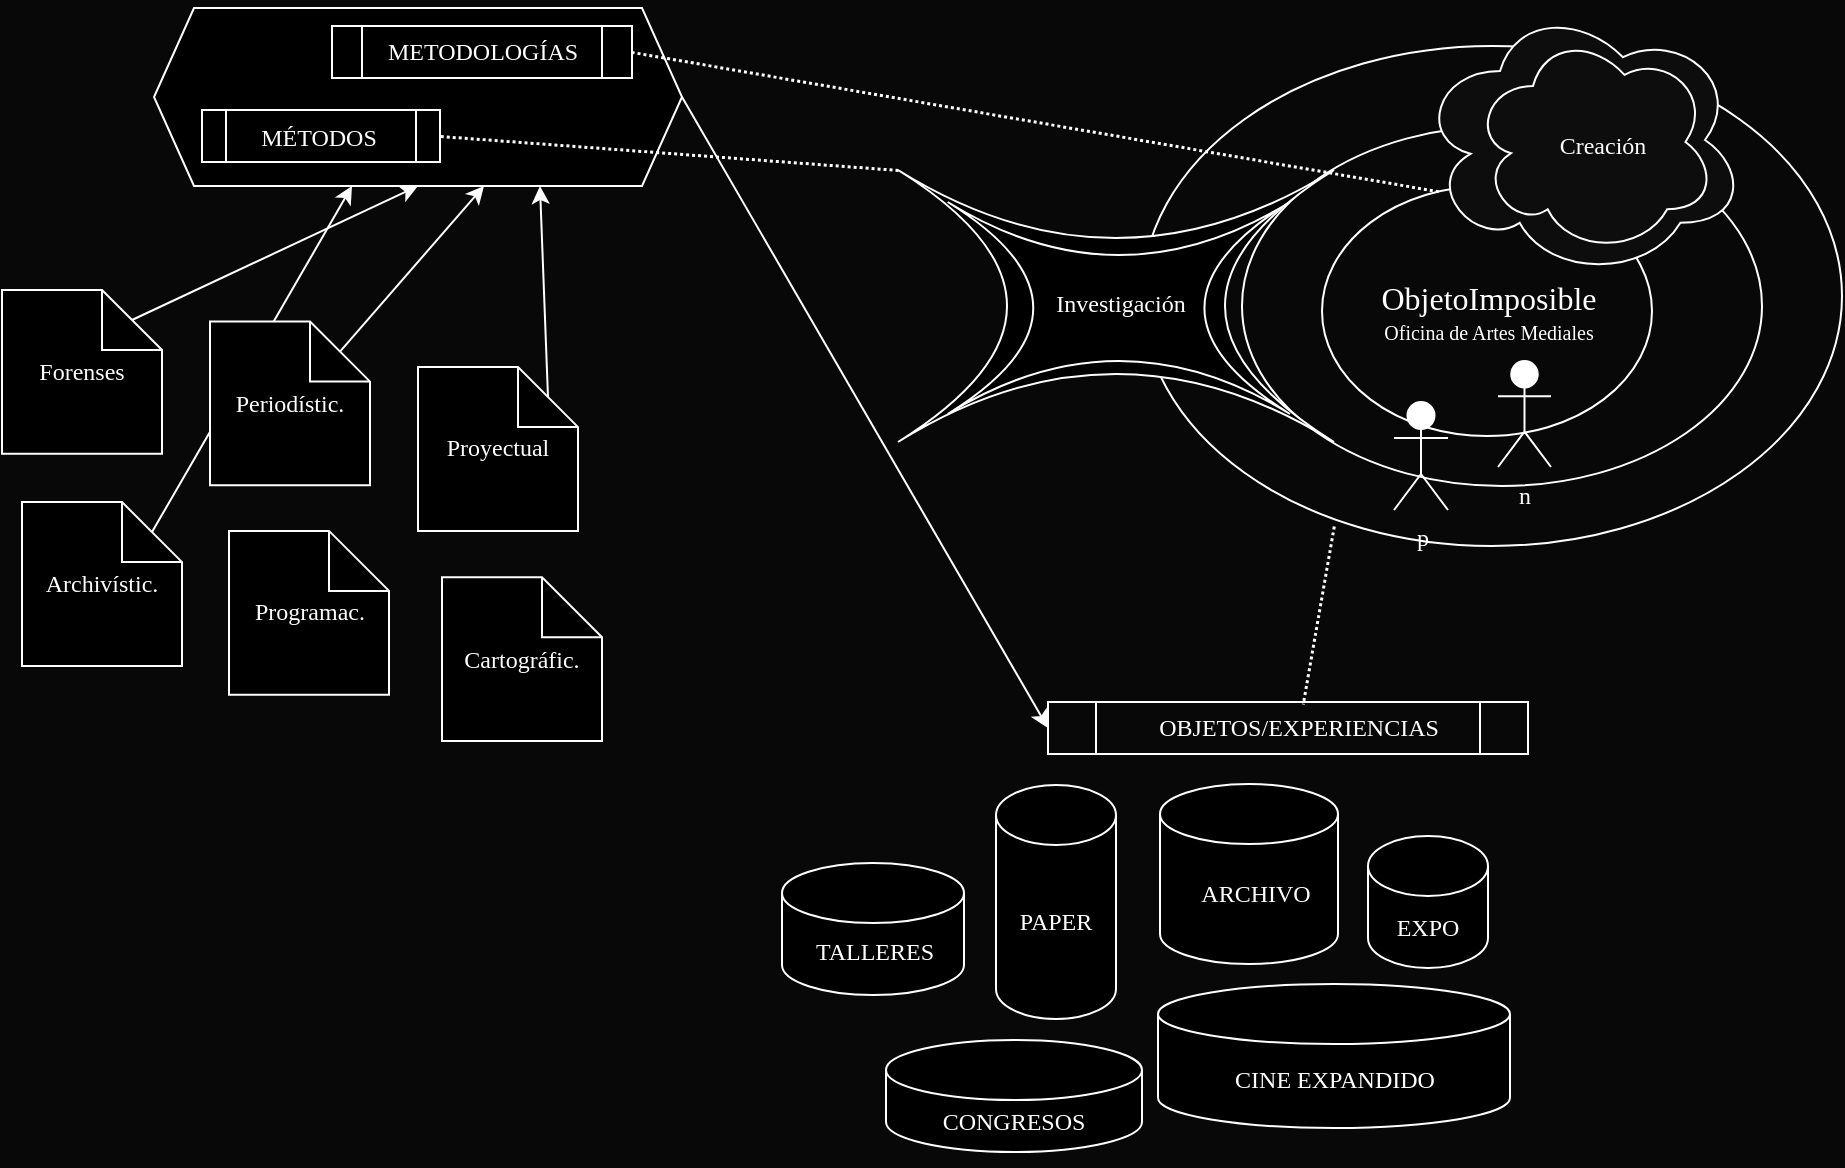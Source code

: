 <mxfile version="25.0.3">
  <diagram name="Página-1" id="DPXetlD3XrPpk3xnJjzK">
    <mxGraphModel dx="880" dy="442" grid="0" gridSize="10" guides="1" tooltips="1" connect="1" arrows="1" fold="1" page="1" pageScale="1" pageWidth="1169" pageHeight="1654" background="#080808" math="0" shadow="0">
      <root>
        <mxCell id="0" />
        <mxCell id="1" parent="0" />
        <mxCell id="ruHqc4geiHLoJ0B3QaW_-77" value="" style="shape=hexagon;perimeter=hexagonPerimeter2;whiteSpace=wrap;html=1;fixedSize=1;fillColor=#000000;strokeColor=#FFFFFF;" vertex="1" parent="1">
          <mxGeometry x="124" y="299" width="264" height="89" as="geometry" />
        </mxCell>
        <mxCell id="ruHqc4geiHLoJ0B3QaW_-4" value="" style="ellipse;whiteSpace=wrap;html=1;fillColor=none;strokeColor=#FFFFFF;" vertex="1" parent="1">
          <mxGeometry x="618" y="318" width="350" height="250" as="geometry" />
        </mxCell>
        <mxCell id="ruHqc4geiHLoJ0B3QaW_-7" value="" style="ellipse;whiteSpace=wrap;html=1;fillColor=none;strokeColor=#FFFFFF;" vertex="1" parent="1">
          <mxGeometry x="668" y="358" width="260" height="180" as="geometry" />
        </mxCell>
        <mxCell id="ruHqc4geiHLoJ0B3QaW_-17" value="" style="endArrow=none;html=1;strokeWidth=1.5;rounded=0;strokeColor=#FFFFFF;exitX=0.352;exitY=0.021;exitDx=0;exitDy=0;exitPerimeter=0;entryX=1;entryY=0.5;entryDx=0;entryDy=0;dashed=1;dashPattern=1 1;" edge="1" parent="1" source="ruHqc4geiHLoJ0B3QaW_-8" target="ruHqc4geiHLoJ0B3QaW_-11">
          <mxGeometry width="50" height="50" relative="1" as="geometry">
            <mxPoint x="873" y="438" as="sourcePoint" />
            <mxPoint x="507" y="339" as="targetPoint" />
          </mxGeometry>
        </mxCell>
        <mxCell id="ruHqc4geiHLoJ0B3QaW_-20" value="p" style="shape=umlActor;verticalLabelPosition=bottom;verticalAlign=top;html=1;outlineConnect=0;strokeColor=#FFFFFF;fontColor=#FFFFFF;fontFamily=Fraunces;fontSource=https%3A%2F%2Ffonts.googleapis.com%2Fcss%3Ffamily%3DFraunces;" vertex="1" parent="1">
          <mxGeometry x="744" y="496" width="27" height="54" as="geometry" />
        </mxCell>
        <mxCell id="ruHqc4geiHLoJ0B3QaW_-27" value="n" style="shape=umlActor;verticalLabelPosition=bottom;verticalAlign=top;html=1;outlineConnect=0;strokeColor=#FFFFFF;fontColor=#FFFFFF;fontFamily=Fraunces;fontSource=https%3A%2F%2Ffonts.googleapis.com%2Fcss%3Ffamily%3DFraunces;" vertex="1" parent="1">
          <mxGeometry x="796" y="475.5" width="26.5" height="53" as="geometry" />
        </mxCell>
        <mxCell id="ruHqc4geiHLoJ0B3QaW_-47" value="" style="group" vertex="1" connectable="0" parent="1">
          <mxGeometry x="708" y="388" width="165" height="125" as="geometry" />
        </mxCell>
        <mxCell id="ruHqc4geiHLoJ0B3QaW_-8" value="" style="ellipse;whiteSpace=wrap;html=1;strokeColor=#FFFFFF;fillColor=none;strokeWidth=1;" vertex="1" parent="ruHqc4geiHLoJ0B3QaW_-47">
          <mxGeometry width="165" height="125" as="geometry" />
        </mxCell>
        <mxCell id="ruHqc4geiHLoJ0B3QaW_-9" value="&lt;div&gt;&lt;font style=&quot;font-size: 16px;&quot;&gt;ObjetoImposible&lt;/font&gt;&lt;/div&gt;&lt;div&gt;&lt;font style=&quot;font-size: 10px;&quot;&gt;Oficina de Artes Mediales&lt;/font&gt;&lt;br&gt;&lt;/div&gt;" style="text;html=1;align=center;verticalAlign=middle;resizable=0;points=[];autosize=1;strokeColor=none;fillColor=none;fontFamily=Fraunces;fontSource=https%3A%2F%2Ffonts.googleapis.com%2Fcss%3Ffamily%3DFraunces;fontColor=#FFFFFF;" vertex="1" parent="ruHqc4geiHLoJ0B3QaW_-47">
          <mxGeometry x="7.5" y="37.5" width="150" height="50" as="geometry" />
        </mxCell>
        <mxCell id="ruHqc4geiHLoJ0B3QaW_-48" value="" style="group" vertex="1" connectable="0" parent="1">
          <mxGeometry x="756" y="296" width="164" height="138" as="geometry" />
        </mxCell>
        <mxCell id="ruHqc4geiHLoJ0B3QaW_-18" value="" style="ellipse;shape=cloud;whiteSpace=wrap;html=1;fillColor=#0D0D0D;strokeColor=#FFFFFF;" vertex="1" parent="ruHqc4geiHLoJ0B3QaW_-48">
          <mxGeometry width="164.0" height="138" as="geometry" />
        </mxCell>
        <mxCell id="ruHqc4geiHLoJ0B3QaW_-10" value="Creación" style="text;html=1;align=center;verticalAlign=middle;resizable=0;points=[];autosize=1;strokeColor=none;fillColor=none;fontFamily=Fraunces;fontSource=https%3A%2F%2Ffonts.googleapis.com%2Fcss%3Ffamily%3DFraunces;fontColor=#FFFFFF;" vertex="1" parent="ruHqc4geiHLoJ0B3QaW_-48">
          <mxGeometry x="40.328" y="52.366" width="70" height="30" as="geometry" />
        </mxCell>
        <mxCell id="ruHqc4geiHLoJ0B3QaW_-58" value="" style="group" vertex="1" connectable="0" parent="1">
          <mxGeometry x="148" y="350" width="119" height="27" as="geometry" />
        </mxCell>
        <mxCell id="ruHqc4geiHLoJ0B3QaW_-43" value="" style="shape=process;whiteSpace=wrap;html=1;backgroundOutline=1;strokeColor=#FFFFFF;fillColor=#000000;" vertex="1" parent="ruHqc4geiHLoJ0B3QaW_-58">
          <mxGeometry width="119" height="26" as="geometry" />
        </mxCell>
        <mxCell id="ruHqc4geiHLoJ0B3QaW_-42" value="MÉTODOS" style="text;html=1;align=center;verticalAlign=middle;resizable=0;points=[];autosize=1;strokeColor=none;fillColor=none;fontFamily=Fraunces;fontSource=https%3A%2F%2Ffonts.googleapis.com%2Fcss%3Ffamily%3DFraunces;fontColor=#FFFFFF;" vertex="1" parent="ruHqc4geiHLoJ0B3QaW_-58">
          <mxGeometry x="18" y="1" width="80" height="26" as="geometry" />
        </mxCell>
        <mxCell id="ruHqc4geiHLoJ0B3QaW_-60" value="" style="group" vertex="1" connectable="0" parent="1">
          <mxGeometry x="783" y="310" width="122" height="112" as="geometry" />
        </mxCell>
        <mxCell id="ruHqc4geiHLoJ0B3QaW_-61" value="" style="ellipse;shape=cloud;whiteSpace=wrap;html=1;fillColor=#0D0D0D;strokeColor=#FFFFFF;" vertex="1" parent="ruHqc4geiHLoJ0B3QaW_-60">
          <mxGeometry width="122" height="112" as="geometry" />
        </mxCell>
        <mxCell id="ruHqc4geiHLoJ0B3QaW_-62" value="Creación" style="text;html=1;align=center;verticalAlign=middle;resizable=0;points=[];autosize=1;strokeColor=none;fillColor=none;fontFamily=Fraunces;fontSource=https%3A%2F%2Ffonts.googleapis.com%2Fcss%3Ffamily%3DFraunces;fontColor=#FFFFFF;" vertex="1" parent="ruHqc4geiHLoJ0B3QaW_-60">
          <mxGeometry x="30" y="42.5" width="70" height="30" as="geometry" />
        </mxCell>
        <mxCell id="ruHqc4geiHLoJ0B3QaW_-69" value="" style="group" vertex="1" connectable="0" parent="1">
          <mxGeometry x="500" y="380" width="214" height="136" as="geometry" />
        </mxCell>
        <mxCell id="ruHqc4geiHLoJ0B3QaW_-68" value="" style="group" vertex="1" connectable="0" parent="ruHqc4geiHLoJ0B3QaW_-69">
          <mxGeometry width="214" height="136" as="geometry" />
        </mxCell>
        <mxCell id="ruHqc4geiHLoJ0B3QaW_-36" value="" style="shape=switch;whiteSpace=wrap;html=1;strokeColor=#FFFFFF;fillColor=#000000;" vertex="1" parent="ruHqc4geiHLoJ0B3QaW_-68">
          <mxGeometry x="-4" width="218" height="136" as="geometry" />
        </mxCell>
        <mxCell id="ruHqc4geiHLoJ0B3QaW_-67" value="" style="shape=switch;whiteSpace=wrap;html=1;strokeColor=#FFFFFF;fillColor=#000000;" vertex="1" parent="ruHqc4geiHLoJ0B3QaW_-68">
          <mxGeometry x="20.822" y="16" width="171.2" height="106" as="geometry" />
        </mxCell>
        <mxCell id="ruHqc4geiHLoJ0B3QaW_-34" value="Investigación" style="text;html=1;align=center;verticalAlign=middle;resizable=0;points=[];autosize=1;strokeColor=none;fillColor=none;fontFamily=Fraunces;fontSource=https%3A%2F%2Ffonts.googleapis.com%2Fcss%3Ffamily%3DFraunces;fontColor=#FFFFFF;fontSize=12;" vertex="1" parent="ruHqc4geiHLoJ0B3QaW_-69">
          <mxGeometry x="59.5" y="54" width="94" height="26" as="geometry" />
        </mxCell>
        <mxCell id="ruHqc4geiHLoJ0B3QaW_-73" value="" style="group" vertex="1" connectable="0" parent="1">
          <mxGeometry x="571" y="644" width="256" height="30" as="geometry" />
        </mxCell>
        <mxCell id="ruHqc4geiHLoJ0B3QaW_-74" value="" style="shape=process;whiteSpace=wrap;html=1;backgroundOutline=1;strokeColor=#FFFFFF;fillColor=none;" vertex="1" parent="ruHqc4geiHLoJ0B3QaW_-73">
          <mxGeometry y="2" width="240" height="26" as="geometry" />
        </mxCell>
        <mxCell id="ruHqc4geiHLoJ0B3QaW_-75" value="OBJETOS/EXPERIENCIAS" style="text;html=1;align=center;verticalAlign=middle;resizable=0;points=[];autosize=1;strokeColor=none;fillColor=none;fontFamily=Fraunces;fontSource=https%3A%2F%2Ffonts.googleapis.com%2Fcss%3Ffamily%3DFraunces;fontColor=#FFFFFF;" vertex="1" parent="ruHqc4geiHLoJ0B3QaW_-73">
          <mxGeometry x="40" y="2" width="170" height="26" as="geometry" />
        </mxCell>
        <mxCell id="ruHqc4geiHLoJ0B3QaW_-76" value="" style="endArrow=none;html=1;strokeWidth=1.5;rounded=0;strokeColor=#FFFFFF;exitX=0.274;exitY=0.96;exitDx=0;exitDy=0;exitPerimeter=0;dashed=1;dashPattern=1 1;entryX=0.514;entryY=0.038;entryDx=0;entryDy=0;entryPerimeter=0;" edge="1" parent="1" source="ruHqc4geiHLoJ0B3QaW_-4" target="ruHqc4geiHLoJ0B3QaW_-75">
          <mxGeometry width="50" height="50" relative="1" as="geometry">
            <mxPoint x="776" y="401" as="sourcePoint" />
            <mxPoint x="725" y="617" as="targetPoint" />
          </mxGeometry>
        </mxCell>
        <mxCell id="ruHqc4geiHLoJ0B3QaW_-11" value="" style="shape=process;whiteSpace=wrap;html=1;backgroundOutline=1;strokeColor=#FFFFFF;fillColor=none;" vertex="1" parent="1">
          <mxGeometry x="213" y="308" width="150" height="26" as="geometry" />
        </mxCell>
        <mxCell id="ruHqc4geiHLoJ0B3QaW_-12" value="METODOLOGÍAS" style="text;html=1;align=center;verticalAlign=middle;resizable=0;points=[];autosize=1;strokeColor=none;fillColor=none;fontFamily=Fraunces;fontSource=https%3A%2F%2Ffonts.googleapis.com%2Fcss%3Ffamily%3DFraunces;fontColor=#FFFFFF;" vertex="1" parent="1">
          <mxGeometry x="228" y="306" width="120" height="30" as="geometry" />
        </mxCell>
        <mxCell id="ruHqc4geiHLoJ0B3QaW_-78" value="" style="endArrow=none;html=1;strokeWidth=1.5;rounded=0;strokeColor=#FFFFFF;exitX=0;exitY=0;exitDx=0;exitDy=0;exitPerimeter=0;entryX=1;entryY=0.5;entryDx=0;entryDy=0;dashed=1;dashPattern=1 1;" edge="1" parent="1" source="ruHqc4geiHLoJ0B3QaW_-36" target="ruHqc4geiHLoJ0B3QaW_-43">
          <mxGeometry width="50" height="50" relative="1" as="geometry">
            <mxPoint x="776" y="401" as="sourcePoint" />
            <mxPoint x="373" y="331" as="targetPoint" />
          </mxGeometry>
        </mxCell>
        <mxCell id="ruHqc4geiHLoJ0B3QaW_-79" value="" style="endArrow=classic;html=1;rounded=0;strokeColor=#FFFFFF;entryX=0.5;entryY=1;entryDx=0;entryDy=0;exitX=0;exitY=0;exitDx=65;exitDy=15;exitPerimeter=0;" edge="1" parent="1" source="ruHqc4geiHLoJ0B3QaW_-40" target="ruHqc4geiHLoJ0B3QaW_-77">
          <mxGeometry width="50" height="50" relative="1" as="geometry">
            <mxPoint x="136" y="456" as="sourcePoint" />
            <mxPoint x="186" y="406" as="targetPoint" />
          </mxGeometry>
        </mxCell>
        <mxCell id="ruHqc4geiHLoJ0B3QaW_-80" value="" style="endArrow=classic;html=1;rounded=0;strokeColor=#FFFFFF;entryX=0.625;entryY=1;entryDx=0;entryDy=0;exitX=0;exitY=0;exitDx=65;exitDy=15;exitPerimeter=0;" edge="1" parent="1" source="ruHqc4geiHLoJ0B3QaW_-53" target="ruHqc4geiHLoJ0B3QaW_-77">
          <mxGeometry width="50" height="50" relative="1" as="geometry">
            <mxPoint x="123" y="465" as="sourcePoint" />
            <mxPoint x="266" y="398" as="targetPoint" />
          </mxGeometry>
        </mxCell>
        <mxCell id="ruHqc4geiHLoJ0B3QaW_-81" value="" style="endArrow=classic;html=1;rounded=0;strokeColor=#FFFFFF;entryX=0.731;entryY=1;entryDx=0;entryDy=0;exitX=0;exitY=0;exitDx=65;exitDy=15;exitPerimeter=0;entryPerimeter=0;" edge="1" parent="1" source="ruHqc4geiHLoJ0B3QaW_-54" target="ruHqc4geiHLoJ0B3QaW_-77">
          <mxGeometry width="50" height="50" relative="1" as="geometry">
            <mxPoint x="227" y="481" as="sourcePoint" />
            <mxPoint x="299" y="398" as="targetPoint" />
          </mxGeometry>
        </mxCell>
        <mxCell id="ruHqc4geiHLoJ0B3QaW_-83" value="" style="endArrow=classic;html=1;rounded=0;strokeColor=#FFFFFF;entryX=0.375;entryY=1;entryDx=0;entryDy=0;exitX=0;exitY=0;exitDx=65;exitDy=15;exitPerimeter=0;" edge="1" parent="1" source="ruHqc4geiHLoJ0B3QaW_-56" target="ruHqc4geiHLoJ0B3QaW_-77">
          <mxGeometry width="50" height="50" relative="1" as="geometry">
            <mxPoint x="123" y="465" as="sourcePoint" />
            <mxPoint x="266" y="398" as="targetPoint" />
          </mxGeometry>
        </mxCell>
        <mxCell id="ruHqc4geiHLoJ0B3QaW_-40" value="Forenses" style="shape=note;whiteSpace=wrap;html=1;backgroundOutline=1;darkOpacity=0.05;strokeColor=#FFFFFF;fillColor=#000000;fontColor=#FFFFFF;fontFamily=Fraunces;fontSource=https%3A%2F%2Ffonts.googleapis.com%2Fcss%3Ffamily%3DFraunces;" vertex="1" parent="1">
          <mxGeometry x="48" y="440" width="80" height="81.891" as="geometry" />
        </mxCell>
        <mxCell id="ruHqc4geiHLoJ0B3QaW_-53" value="Periodístic." style="shape=note;whiteSpace=wrap;html=1;backgroundOutline=1;darkOpacity=0.05;strokeColor=#FFFFFF;fillColor=#000000;fontColor=#FFFFFF;fontFamily=Fraunces;fontSource=https%3A%2F%2Ffonts.googleapis.com%2Fcss%3Ffamily%3DFraunces;" vertex="1" parent="1">
          <mxGeometry x="152" y="455.779" width="80" height="81.891" as="geometry" />
        </mxCell>
        <mxCell id="ruHqc4geiHLoJ0B3QaW_-54" value="Proyectual" style="shape=note;whiteSpace=wrap;html=1;backgroundOutline=1;darkOpacity=0.05;strokeColor=#FFFFFF;fillColor=#000000;fontColor=#FFFFFF;fontFamily=Fraunces;fontSource=https%3A%2F%2Ffonts.googleapis.com%2Fcss%3Ffamily%3DFraunces;" vertex="1" parent="1">
          <mxGeometry x="256" y="478.549" width="80" height="81.891" as="geometry" />
        </mxCell>
        <mxCell id="ruHqc4geiHLoJ0B3QaW_-55" value="Programac." style="shape=note;whiteSpace=wrap;html=1;backgroundOutline=1;darkOpacity=0.05;strokeColor=#FFFFFF;fillColor=#000000;fontColor=#FFFFFF;fontFamily=Fraunces;fontSource=https%3A%2F%2Ffonts.googleapis.com%2Fcss%3Ffamily%3DFraunces;" vertex="1" parent="1">
          <mxGeometry x="161.5" y="560.44" width="80" height="81.891" as="geometry" />
        </mxCell>
        <mxCell id="ruHqc4geiHLoJ0B3QaW_-56" value="Archivístic." style="shape=note;whiteSpace=wrap;html=1;backgroundOutline=1;darkOpacity=0.05;strokeColor=#FFFFFF;fillColor=#000000;fontColor=#FFFFFF;fontFamily=Fraunces;fontSource=https%3A%2F%2Ffonts.googleapis.com%2Fcss%3Ffamily%3DFraunces;" vertex="1" parent="1">
          <mxGeometry x="58" y="546.059" width="80" height="81.891" as="geometry" />
        </mxCell>
        <mxCell id="ruHqc4geiHLoJ0B3QaW_-57" value="Cartográfic." style="shape=note;whiteSpace=wrap;html=1;backgroundOutline=1;darkOpacity=0.05;strokeColor=#FFFFFF;fillColor=#000000;fontColor=#FFFFFF;fontFamily=Fraunces;fontSource=https%3A%2F%2Ffonts.googleapis.com%2Fcss%3Ffamily%3DFraunces;" vertex="1" parent="1">
          <mxGeometry x="268" y="583.609" width="80" height="81.891" as="geometry" />
        </mxCell>
        <mxCell id="ruHqc4geiHLoJ0B3QaW_-84" value="" style="endArrow=classic;html=1;rounded=0;strokeColor=#FFFFFF;entryX=0;entryY=0.5;entryDx=0;entryDy=0;exitX=1;exitY=0.5;exitDx=0;exitDy=0;" edge="1" parent="1" source="ruHqc4geiHLoJ0B3QaW_-77" target="ruHqc4geiHLoJ0B3QaW_-74">
          <mxGeometry width="50" height="50" relative="1" as="geometry">
            <mxPoint x="331" y="504" as="sourcePoint" />
            <mxPoint x="327" y="398" as="targetPoint" />
          </mxGeometry>
        </mxCell>
        <mxCell id="ruHqc4geiHLoJ0B3QaW_-87" value="" style="shape=cylinder3;whiteSpace=wrap;html=1;boundedLbl=1;backgroundOutline=1;size=15;strokeWidth=1;fillColor=#000000;strokeColor=#FFFFFF;" vertex="1" parent="1">
          <mxGeometry x="545" y="687.5" width="60" height="117" as="geometry" />
        </mxCell>
        <mxCell id="ruHqc4geiHLoJ0B3QaW_-88" value="PAPER" style="text;whiteSpace=wrap;html=1;fontColor=#FFFFFF;fontFamily=Fraunces;fontSource=https%3A%2F%2Ffonts.googleapis.com%2Fcss%3Ffamily%3DFraunces;align=center;" vertex="1" parent="1">
          <mxGeometry x="547" y="741.5" width="56" height="36" as="geometry" />
        </mxCell>
        <mxCell id="ruHqc4geiHLoJ0B3QaW_-92" value="" style="shape=cylinder3;whiteSpace=wrap;html=1;boundedLbl=1;backgroundOutline=1;size=15;strokeWidth=1;fillColor=#000000;strokeColor=#FFFFFF;" vertex="1" parent="1">
          <mxGeometry x="490" y="815" width="128" height="56" as="geometry" />
        </mxCell>
        <mxCell id="ruHqc4geiHLoJ0B3QaW_-93" value="CONGRESOS" style="text;whiteSpace=wrap;html=1;fontColor=#FFFFFF;fontFamily=Fraunces;fontSource=https%3A%2F%2Ffonts.googleapis.com%2Fcss%3Ffamily%3DFraunces;align=center;" vertex="1" parent="1">
          <mxGeometry x="526" y="842" width="56" height="36" as="geometry" />
        </mxCell>
        <mxCell id="ruHqc4geiHLoJ0B3QaW_-94" value="" style="shape=cylinder3;whiteSpace=wrap;html=1;boundedLbl=1;backgroundOutline=1;size=15;strokeWidth=1;fillColor=#000000;strokeColor=#FFFFFF;" vertex="1" parent="1">
          <mxGeometry x="627" y="687" width="89" height="90" as="geometry" />
        </mxCell>
        <mxCell id="ruHqc4geiHLoJ0B3QaW_-95" value="ARCHIVO" style="text;whiteSpace=wrap;html=1;fontColor=#FFFFFF;fontFamily=Fraunces;fontSource=https%3A%2F%2Ffonts.googleapis.com%2Fcss%3Ffamily%3DFraunces;align=center;" vertex="1" parent="1">
          <mxGeometry x="647" y="728" width="56" height="36" as="geometry" />
        </mxCell>
        <mxCell id="ruHqc4geiHLoJ0B3QaW_-96" value="" style="shape=cylinder3;whiteSpace=wrap;html=1;boundedLbl=1;backgroundOutline=1;size=15;strokeWidth=1;fillColor=#000000;strokeColor=#FFFFFF;" vertex="1" parent="1">
          <mxGeometry x="626" y="787" width="176" height="72" as="geometry" />
        </mxCell>
        <mxCell id="ruHqc4geiHLoJ0B3QaW_-97" value="CINE EXPANDIDO" style="text;whiteSpace=wrap;html=1;fontColor=#FFFFFF;fontFamily=Fraunces;fontSource=https%3A%2F%2Ffonts.googleapis.com%2Fcss%3Ffamily%3DFraunces;align=center;" vertex="1" parent="1">
          <mxGeometry x="624" y="821" width="181" height="36" as="geometry" />
        </mxCell>
        <mxCell id="ruHqc4geiHLoJ0B3QaW_-101" value="" style="shape=cylinder3;whiteSpace=wrap;html=1;boundedLbl=1;backgroundOutline=1;size=15;strokeWidth=1;fillColor=#000000;strokeColor=#FFFFFF;" vertex="1" parent="1">
          <mxGeometry x="731" y="713" width="60" height="66" as="geometry" />
        </mxCell>
        <mxCell id="ruHqc4geiHLoJ0B3QaW_-102" value="EXPO" style="text;whiteSpace=wrap;html=1;fontColor=#FFFFFF;fontFamily=Fraunces;fontSource=https%3A%2F%2Ffonts.googleapis.com%2Fcss%3Ffamily%3DFraunces;align=center;" vertex="1" parent="1">
          <mxGeometry x="733" y="745" width="56" height="36" as="geometry" />
        </mxCell>
        <mxCell id="ruHqc4geiHLoJ0B3QaW_-106" value="" style="shape=cylinder3;whiteSpace=wrap;html=1;boundedLbl=1;backgroundOutline=1;size=15;strokeWidth=1;fillColor=#000000;strokeColor=#FFFFFF;" vertex="1" parent="1">
          <mxGeometry x="438" y="726.5" width="91" height="66" as="geometry" />
        </mxCell>
        <mxCell id="ruHqc4geiHLoJ0B3QaW_-107" value="TALLERES" style="text;whiteSpace=wrap;html=1;fontColor=#FFFFFF;fontFamily=Fraunces;fontSource=https%3A%2F%2Ffonts.googleapis.com%2Fcss%3Ffamily%3DFraunces;align=center;" vertex="1" parent="1">
          <mxGeometry x="433" y="756.5" width="103" height="36" as="geometry" />
        </mxCell>
      </root>
    </mxGraphModel>
  </diagram>
</mxfile>
